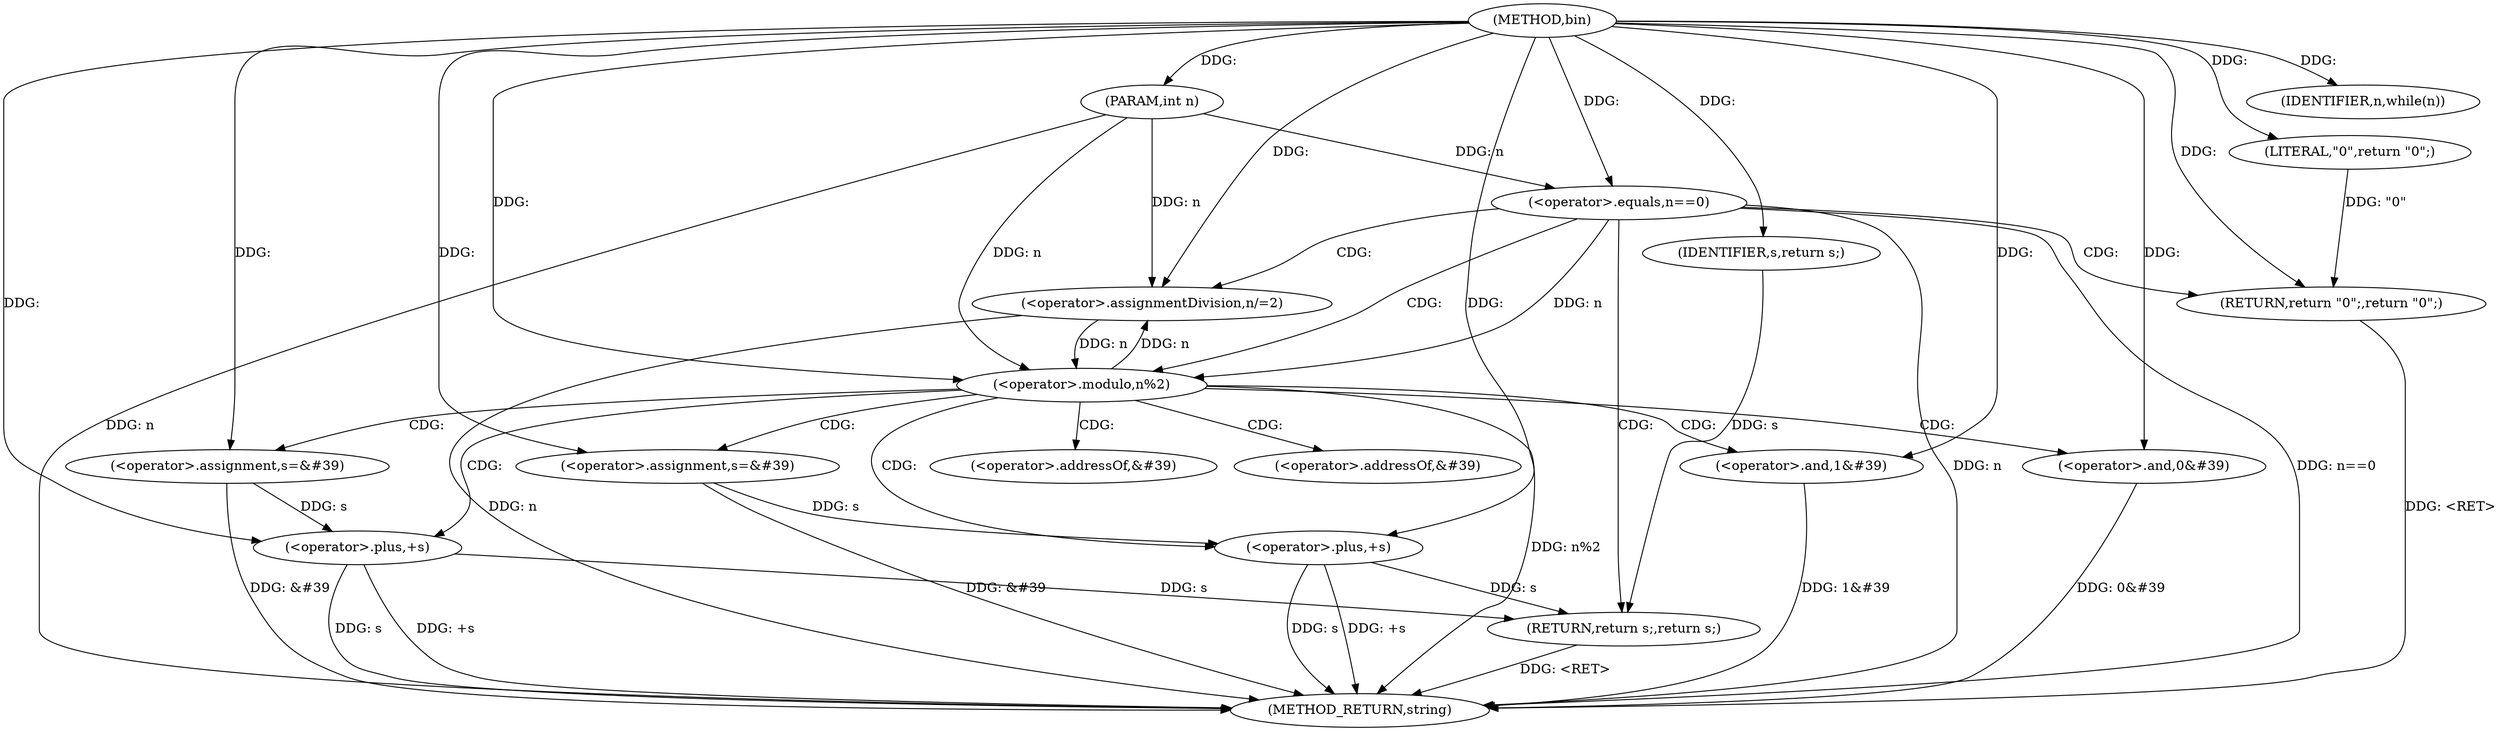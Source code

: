 digraph "bin" {  
"1000377" [label = "(METHOD,bin)" ]
"1000420" [label = "(METHOD_RETURN,string)" ]
"1000378" [label = "(PARAM,int n)" ]
"1000418" [label = "(RETURN,return s;,return s;)" ]
"1000381" [label = "(<operator>.equals,n==0)" ]
"1000384" [label = "(RETURN,return \"0\";,return \"0\";)" ]
"1000388" [label = "(IDENTIFIER,n,while(n))" ]
"1000419" [label = "(IDENTIFIER,s,return s;)" ]
"1000385" [label = "(LITERAL,\"0\",return \"0\";)" ]
"1000415" [label = "(<operator>.assignmentDivision,n/=2)" ]
"1000391" [label = "(<operator>.modulo,n%2)" ]
"1000395" [label = "(<operator>.assignment,s=&#39)" ]
"1000399" [label = "(<operator>.and,1&#39)" ]
"1000402" [label = "(<operator>.plus,+s)" ]
"1000406" [label = "(<operator>.assignment,s=&#39)" ]
"1000410" [label = "(<operator>.and,0&#39)" ]
"1000413" [label = "(<operator>.plus,+s)" ]
"1000397" [label = "(<operator>.addressOf,&#39)" ]
"1000408" [label = "(<operator>.addressOf,&#39)" ]
  "1000418" -> "1000420"  [ label = "DDG: <RET>"] 
  "1000378" -> "1000420"  [ label = "DDG: n"] 
  "1000381" -> "1000420"  [ label = "DDG: n"] 
  "1000381" -> "1000420"  [ label = "DDG: n==0"] 
  "1000391" -> "1000420"  [ label = "DDG: n%2"] 
  "1000406" -> "1000420"  [ label = "DDG: &#39"] 
  "1000410" -> "1000420"  [ label = "DDG: 0&#39"] 
  "1000413" -> "1000420"  [ label = "DDG: s"] 
  "1000413" -> "1000420"  [ label = "DDG: +s"] 
  "1000395" -> "1000420"  [ label = "DDG: &#39"] 
  "1000399" -> "1000420"  [ label = "DDG: 1&#39"] 
  "1000402" -> "1000420"  [ label = "DDG: s"] 
  "1000402" -> "1000420"  [ label = "DDG: +s"] 
  "1000415" -> "1000420"  [ label = "DDG: n"] 
  "1000384" -> "1000420"  [ label = "DDG: <RET>"] 
  "1000377" -> "1000378"  [ label = "DDG: "] 
  "1000419" -> "1000418"  [ label = "DDG: s"] 
  "1000413" -> "1000418"  [ label = "DDG: s"] 
  "1000402" -> "1000418"  [ label = "DDG: s"] 
  "1000385" -> "1000384"  [ label = "DDG: \"0\""] 
  "1000377" -> "1000384"  [ label = "DDG: "] 
  "1000377" -> "1000388"  [ label = "DDG: "] 
  "1000377" -> "1000419"  [ label = "DDG: "] 
  "1000378" -> "1000381"  [ label = "DDG: n"] 
  "1000377" -> "1000381"  [ label = "DDG: "] 
  "1000377" -> "1000385"  [ label = "DDG: "] 
  "1000377" -> "1000415"  [ label = "DDG: "] 
  "1000391" -> "1000415"  [ label = "DDG: n"] 
  "1000378" -> "1000415"  [ label = "DDG: n"] 
  "1000381" -> "1000391"  [ label = "DDG: n"] 
  "1000415" -> "1000391"  [ label = "DDG: n"] 
  "1000378" -> "1000391"  [ label = "DDG: n"] 
  "1000377" -> "1000391"  [ label = "DDG: "] 
  "1000377" -> "1000395"  [ label = "DDG: "] 
  "1000377" -> "1000399"  [ label = "DDG: "] 
  "1000395" -> "1000402"  [ label = "DDG: s"] 
  "1000377" -> "1000402"  [ label = "DDG: "] 
  "1000377" -> "1000406"  [ label = "DDG: "] 
  "1000377" -> "1000410"  [ label = "DDG: "] 
  "1000406" -> "1000413"  [ label = "DDG: s"] 
  "1000377" -> "1000413"  [ label = "DDG: "] 
  "1000381" -> "1000418"  [ label = "CDG: "] 
  "1000381" -> "1000384"  [ label = "CDG: "] 
  "1000381" -> "1000415"  [ label = "CDG: "] 
  "1000381" -> "1000391"  [ label = "CDG: "] 
  "1000391" -> "1000399"  [ label = "CDG: "] 
  "1000391" -> "1000413"  [ label = "CDG: "] 
  "1000391" -> "1000397"  [ label = "CDG: "] 
  "1000391" -> "1000410"  [ label = "CDG: "] 
  "1000391" -> "1000408"  [ label = "CDG: "] 
  "1000391" -> "1000402"  [ label = "CDG: "] 
  "1000391" -> "1000406"  [ label = "CDG: "] 
  "1000391" -> "1000395"  [ label = "CDG: "] 
}

